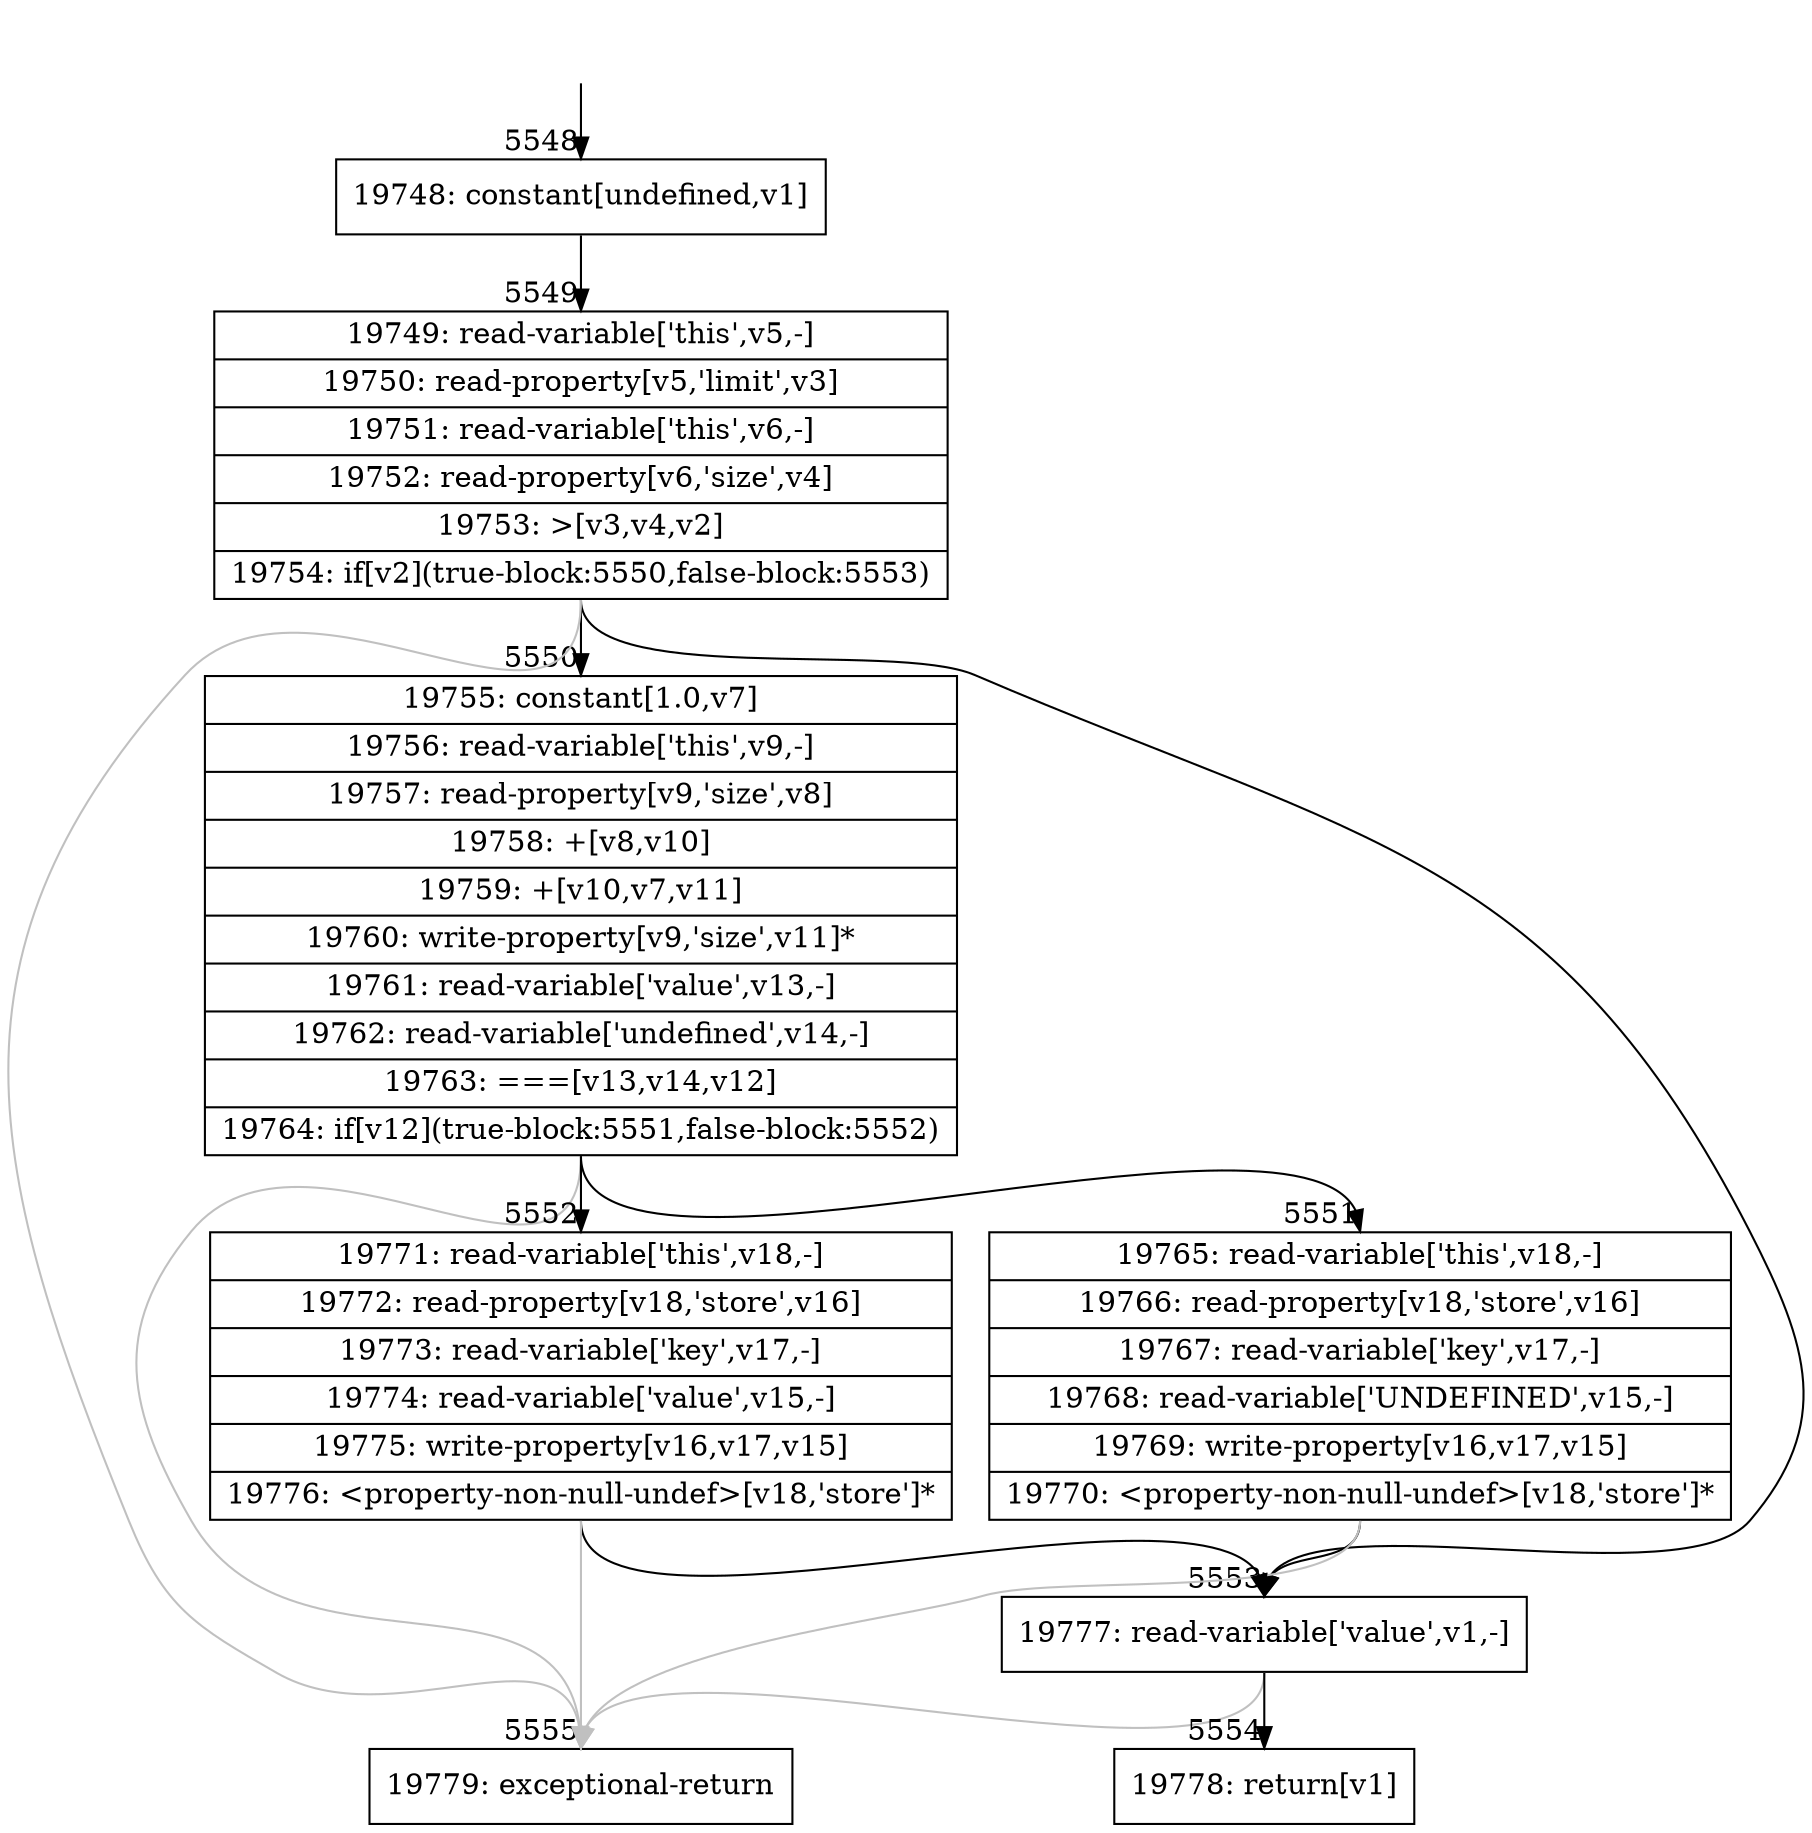 digraph {
rankdir="TD"
BB_entry450[shape=none,label=""];
BB_entry450 -> BB5548 [tailport=s, headport=n, headlabel="    5548"]
BB5548 [shape=record label="{19748: constant[undefined,v1]}" ] 
BB5548 -> BB5549 [tailport=s, headport=n, headlabel="      5549"]
BB5549 [shape=record label="{19749: read-variable['this',v5,-]|19750: read-property[v5,'limit',v3]|19751: read-variable['this',v6,-]|19752: read-property[v6,'size',v4]|19753: \>[v3,v4,v2]|19754: if[v2](true-block:5550,false-block:5553)}" ] 
BB5549 -> BB5550 [tailport=s, headport=n, headlabel="      5550"]
BB5549 -> BB5553 [tailport=s, headport=n, headlabel="      5553"]
BB5549 -> BB5555 [tailport=s, headport=n, color=gray, headlabel="      5555"]
BB5550 [shape=record label="{19755: constant[1.0,v7]|19756: read-variable['this',v9,-]|19757: read-property[v9,'size',v8]|19758: +[v8,v10]|19759: +[v10,v7,v11]|19760: write-property[v9,'size',v11]*|19761: read-variable['value',v13,-]|19762: read-variable['undefined',v14,-]|19763: ===[v13,v14,v12]|19764: if[v12](true-block:5551,false-block:5552)}" ] 
BB5550 -> BB5551 [tailport=s, headport=n, headlabel="      5551"]
BB5550 -> BB5552 [tailport=s, headport=n, headlabel="      5552"]
BB5550 -> BB5555 [tailport=s, headport=n, color=gray]
BB5551 [shape=record label="{19765: read-variable['this',v18,-]|19766: read-property[v18,'store',v16]|19767: read-variable['key',v17,-]|19768: read-variable['UNDEFINED',v15,-]|19769: write-property[v16,v17,v15]|19770: \<property-non-null-undef\>[v18,'store']*}" ] 
BB5551 -> BB5553 [tailport=s, headport=n]
BB5551 -> BB5555 [tailport=s, headport=n, color=gray]
BB5552 [shape=record label="{19771: read-variable['this',v18,-]|19772: read-property[v18,'store',v16]|19773: read-variable['key',v17,-]|19774: read-variable['value',v15,-]|19775: write-property[v16,v17,v15]|19776: \<property-non-null-undef\>[v18,'store']*}" ] 
BB5552 -> BB5553 [tailport=s, headport=n]
BB5552 -> BB5555 [tailport=s, headport=n, color=gray]
BB5553 [shape=record label="{19777: read-variable['value',v1,-]}" ] 
BB5553 -> BB5554 [tailport=s, headport=n, headlabel="      5554"]
BB5553 -> BB5555 [tailport=s, headport=n, color=gray]
BB5554 [shape=record label="{19778: return[v1]}" ] 
BB5555 [shape=record label="{19779: exceptional-return}" ] 
//#$~ 10159
}

